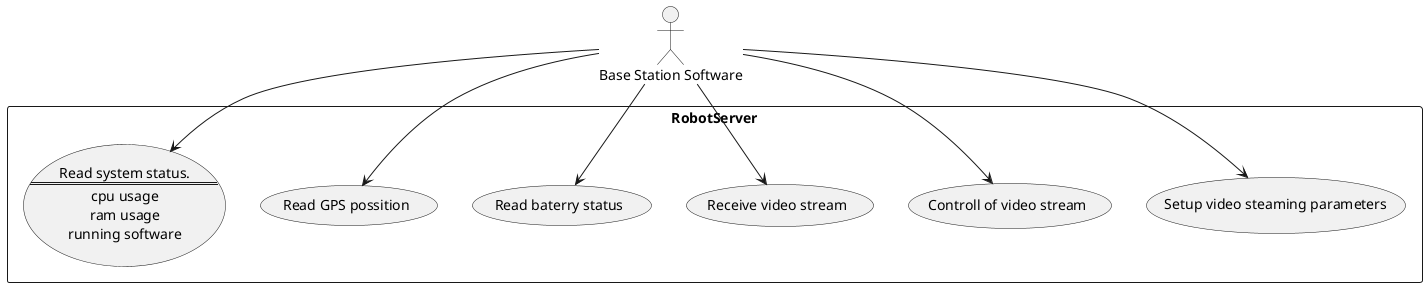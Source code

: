@startuml

actor :Base Station Software: as BBS

rectangle RobotServer {
usecase UC_VIDEO_0 as "Setup video steaming parameters"
usecase UC_VIDEO_1 as "Controll of video stream"
usecase UC_VIDEO_2 as "Receive video stream"

usecase UC_STATUS_0 as "Read baterry status"
usecase UC_STATUS_1 as "Read GPS possition"
usecase UC_STATUS_2 as "Read system status.\n==\ncpu usage\nram usage\nrunning software"
}

BBS --> UC_VIDEO_0 
BBS --> UC_VIDEO_1
BBS --> UC_VIDEO_2

BBS --> UC_STATUS_0
BBS --> UC_STATUS_1
BBS --> UC_STATUS_2


@enduml
